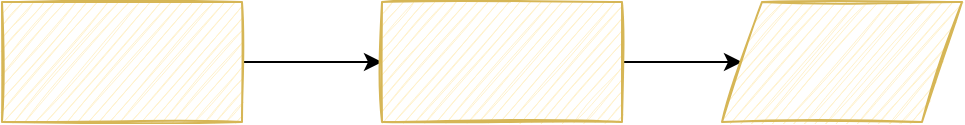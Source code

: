 <mxfile version="20.2.0" type="github">
  <diagram id="Mxf_N-GtVQwXZ8piAwLi" name="第 1 页">
    <mxGraphModel dx="782" dy="492" grid="1" gridSize="10" guides="1" tooltips="1" connect="1" arrows="1" fold="1" page="1" pageScale="1" pageWidth="827" pageHeight="1169" math="0" shadow="0">
      <root>
        <mxCell id="0" />
        <mxCell id="1" parent="0" />
        <mxCell id="qMca8e3cqmEsqugtAObH-4" value="" style="edgeStyle=orthogonalEdgeStyle;rounded=0;orthogonalLoop=1;jettySize=auto;html=1;" edge="1" parent="1" source="qMca8e3cqmEsqugtAObH-1" target="qMca8e3cqmEsqugtAObH-3">
          <mxGeometry relative="1" as="geometry" />
        </mxCell>
        <mxCell id="qMca8e3cqmEsqugtAObH-1" value="" style="rounded=0;whiteSpace=wrap;html=1;sketch=1;fillColor=#fff2cc;strokeColor=#d6b656;" vertex="1" parent="1">
          <mxGeometry x="80" y="80" width="120" height="60" as="geometry" />
        </mxCell>
        <mxCell id="qMca8e3cqmEsqugtAObH-6" value="" style="edgeStyle=orthogonalEdgeStyle;rounded=0;orthogonalLoop=1;jettySize=auto;html=1;" edge="1" parent="1" source="qMca8e3cqmEsqugtAObH-3" target="qMca8e3cqmEsqugtAObH-5">
          <mxGeometry relative="1" as="geometry" />
        </mxCell>
        <mxCell id="qMca8e3cqmEsqugtAObH-3" value="" style="whiteSpace=wrap;html=1;rounded=0;sketch=1;fillColor=#fff2cc;strokeColor=#d6b656;" vertex="1" parent="1">
          <mxGeometry x="270" y="80" width="120" height="60" as="geometry" />
        </mxCell>
        <mxCell id="qMca8e3cqmEsqugtAObH-5" value="" style="shape=parallelogram;perimeter=parallelogramPerimeter;whiteSpace=wrap;html=1;fixedSize=1;rounded=0;sketch=1;fillColor=#fff2cc;strokeColor=#d6b656;" vertex="1" parent="1">
          <mxGeometry x="440" y="80" width="120" height="60" as="geometry" />
        </mxCell>
      </root>
    </mxGraphModel>
  </diagram>
</mxfile>

